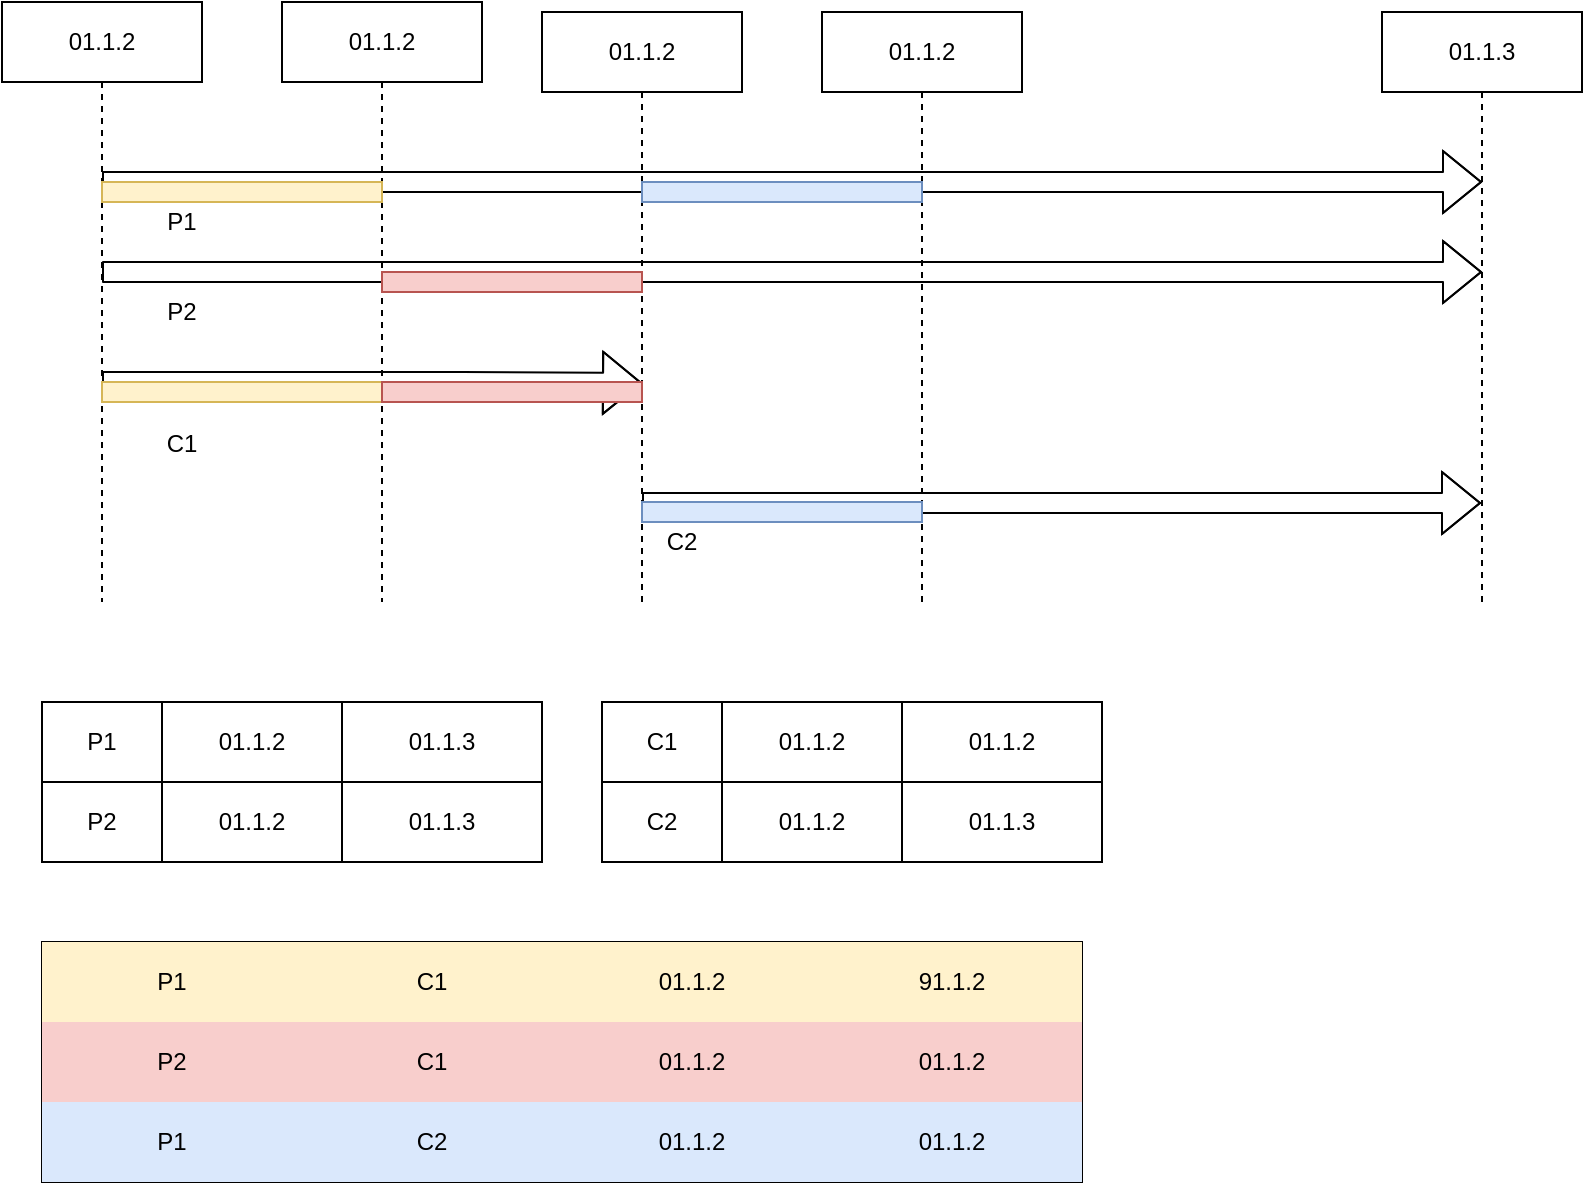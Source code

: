 <mxfile version="14.3.1" type="github" pages="2">
  <diagram id="Zvx5ettBaQEi-MYhYSjB" name="Page-1">
    <mxGraphModel dx="1013" dy="880" grid="1" gridSize="10" guides="1" tooltips="1" connect="1" arrows="1" fold="1" page="1" pageScale="1" pageWidth="827" pageHeight="1169" math="0" shadow="0">
      <root>
        <mxCell id="0" />
        <mxCell id="1" parent="0" />
        <mxCell id="zC47A58OgdgVCpK81ka_-1" value="" style="shape=flexArrow;endArrow=classic;html=1;" edge="1" parent="1">
          <mxGeometry width="50" height="50" relative="1" as="geometry">
            <mxPoint x="60" y="150" as="sourcePoint" />
            <mxPoint x="750" y="150" as="targetPoint" />
            <Array as="points">
              <mxPoint x="240" y="150" />
            </Array>
          </mxGeometry>
        </mxCell>
        <mxCell id="zC47A58OgdgVCpK81ka_-2" value="P1" style="text;html=1;strokeColor=none;fillColor=none;align=center;verticalAlign=middle;whiteSpace=wrap;rounded=0;" vertex="1" parent="1">
          <mxGeometry x="80" y="160" width="40" height="20" as="geometry" />
        </mxCell>
        <mxCell id="zC47A58OgdgVCpK81ka_-3" value="" style="shape=flexArrow;endArrow=classic;html=1;" edge="1" parent="1">
          <mxGeometry width="50" height="50" relative="1" as="geometry">
            <mxPoint x="60" y="250" as="sourcePoint" />
            <mxPoint x="330" y="250.5" as="targetPoint" />
            <Array as="points">
              <mxPoint x="240" y="250" />
            </Array>
          </mxGeometry>
        </mxCell>
        <mxCell id="zC47A58OgdgVCpK81ka_-4" value="C1" style="text;html=1;strokeColor=none;fillColor=none;align=center;verticalAlign=middle;whiteSpace=wrap;rounded=0;" vertex="1" parent="1">
          <mxGeometry x="80" y="270.5" width="40" height="20" as="geometry" />
        </mxCell>
        <mxCell id="zC47A58OgdgVCpK81ka_-7" value="01.1.2" style="shape=umlLifeline;perimeter=lifelinePerimeter;whiteSpace=wrap;html=1;container=1;collapsible=0;recursiveResize=0;outlineConnect=0;" vertex="1" parent="1">
          <mxGeometry x="10" y="60" width="100" height="300" as="geometry" />
        </mxCell>
        <mxCell id="zC47A58OgdgVCpK81ka_-8" value="01.1.2" style="shape=umlLifeline;perimeter=lifelinePerimeter;whiteSpace=wrap;html=1;container=1;collapsible=0;recursiveResize=0;outlineConnect=0;" vertex="1" parent="1">
          <mxGeometry x="150" y="60" width="100" height="300" as="geometry" />
        </mxCell>
        <mxCell id="zC47A58OgdgVCpK81ka_-9" value="01.1.2" style="shape=umlLifeline;perimeter=lifelinePerimeter;whiteSpace=wrap;html=1;container=1;collapsible=0;recursiveResize=0;outlineConnect=0;" vertex="1" parent="1">
          <mxGeometry x="280" y="65" width="100" height="295" as="geometry" />
        </mxCell>
        <mxCell id="zC47A58OgdgVCpK81ka_-10" value="" style="shape=flexArrow;endArrow=classic;html=1;" edge="1" parent="1" target="zC47A58OgdgVCpK81ka_-13">
          <mxGeometry width="50" height="50" relative="1" as="geometry">
            <mxPoint x="330" y="310.5" as="sourcePoint" />
            <mxPoint x="600" y="311" as="targetPoint" />
            <Array as="points">
              <mxPoint x="510" y="310.5" />
            </Array>
          </mxGeometry>
        </mxCell>
        <mxCell id="zC47A58OgdgVCpK81ka_-11" value="C2" style="text;html=1;strokeColor=none;fillColor=none;align=center;verticalAlign=middle;whiteSpace=wrap;rounded=0;" vertex="1" parent="1">
          <mxGeometry x="330" y="320" width="40" height="20" as="geometry" />
        </mxCell>
        <mxCell id="zC47A58OgdgVCpK81ka_-12" value="01.1.2" style="shape=umlLifeline;perimeter=lifelinePerimeter;whiteSpace=wrap;html=1;container=1;collapsible=0;recursiveResize=0;outlineConnect=0;" vertex="1" parent="1">
          <mxGeometry x="420" y="65" width="100" height="295" as="geometry" />
        </mxCell>
        <mxCell id="zC47A58OgdgVCpK81ka_-13" value="01.1.3" style="shape=umlLifeline;perimeter=lifelinePerimeter;whiteSpace=wrap;html=1;container=1;collapsible=0;recursiveResize=0;outlineConnect=0;" vertex="1" parent="1">
          <mxGeometry x="700" y="65" width="100" height="295" as="geometry" />
        </mxCell>
        <mxCell id="zC47A58OgdgVCpK81ka_-14" value="" style="shape=flexArrow;endArrow=classic;html=1;" edge="1" parent="1">
          <mxGeometry width="50" height="50" relative="1" as="geometry">
            <mxPoint x="60" y="195" as="sourcePoint" />
            <mxPoint x="750" y="195" as="targetPoint" />
            <Array as="points">
              <mxPoint x="240" y="195" />
            </Array>
          </mxGeometry>
        </mxCell>
        <mxCell id="zC47A58OgdgVCpK81ka_-15" value="P2" style="text;html=1;strokeColor=none;fillColor=none;align=center;verticalAlign=middle;whiteSpace=wrap;rounded=0;" vertex="1" parent="1">
          <mxGeometry x="80" y="205" width="40" height="20" as="geometry" />
        </mxCell>
        <mxCell id="zC47A58OgdgVCpK81ka_-16" value="" style="rounded=0;whiteSpace=wrap;html=1;fillColor=#fff2cc;strokeColor=#d6b656;" vertex="1" parent="1">
          <mxGeometry x="60" y="150" width="140" height="10" as="geometry" />
        </mxCell>
        <mxCell id="zC47A58OgdgVCpK81ka_-17" value="" style="rounded=0;whiteSpace=wrap;html=1;fillColor=#fff2cc;strokeColor=#d6b656;" vertex="1" parent="1">
          <mxGeometry x="60" y="250" width="140" height="10" as="geometry" />
        </mxCell>
        <mxCell id="zC47A58OgdgVCpK81ka_-23" value="" style="rounded=0;whiteSpace=wrap;html=1;fillColor=#f8cecc;strokeColor=#b85450;" vertex="1" parent="1">
          <mxGeometry x="200" y="195" width="130" height="10" as="geometry" />
        </mxCell>
        <mxCell id="zC47A58OgdgVCpK81ka_-24" value="" style="rounded=0;whiteSpace=wrap;html=1;fillColor=#f8cecc;strokeColor=#b85450;" vertex="1" parent="1">
          <mxGeometry x="200" y="250" width="130" height="10" as="geometry" />
        </mxCell>
        <mxCell id="zC47A58OgdgVCpK81ka_-27" value="" style="shape=table;html=1;whiteSpace=wrap;startSize=0;container=1;collapsible=0;childLayout=tableLayout;" vertex="1" parent="1">
          <mxGeometry x="30" y="410" width="250" height="80" as="geometry" />
        </mxCell>
        <mxCell id="zC47A58OgdgVCpK81ka_-28" value="" style="shape=partialRectangle;html=1;whiteSpace=wrap;collapsible=0;dropTarget=0;pointerEvents=0;fillColor=none;top=0;left=0;bottom=0;right=0;points=[[0,0.5],[1,0.5]];portConstraint=eastwest;" vertex="1" parent="zC47A58OgdgVCpK81ka_-27">
          <mxGeometry width="250" height="40" as="geometry" />
        </mxCell>
        <mxCell id="zC47A58OgdgVCpK81ka_-29" value="P1" style="shape=partialRectangle;html=1;whiteSpace=wrap;connectable=0;overflow=hidden;fillColor=none;top=0;left=0;bottom=0;right=0;" vertex="1" parent="zC47A58OgdgVCpK81ka_-28">
          <mxGeometry width="60" height="40" as="geometry" />
        </mxCell>
        <mxCell id="zC47A58OgdgVCpK81ka_-30" value="01.1.2" style="shape=partialRectangle;html=1;whiteSpace=wrap;connectable=0;overflow=hidden;fillColor=none;top=0;left=0;bottom=0;right=0;" vertex="1" parent="zC47A58OgdgVCpK81ka_-28">
          <mxGeometry x="60" width="90" height="40" as="geometry" />
        </mxCell>
        <mxCell id="zC47A58OgdgVCpK81ka_-31" value="01.1.3" style="shape=partialRectangle;html=1;whiteSpace=wrap;connectable=0;overflow=hidden;fillColor=none;top=0;left=0;bottom=0;right=0;" vertex="1" parent="zC47A58OgdgVCpK81ka_-28">
          <mxGeometry x="150" width="100" height="40" as="geometry" />
        </mxCell>
        <mxCell id="zC47A58OgdgVCpK81ka_-32" value="" style="shape=partialRectangle;html=1;whiteSpace=wrap;collapsible=0;dropTarget=0;pointerEvents=0;fillColor=none;top=0;left=0;bottom=0;right=0;points=[[0,0.5],[1,0.5]];portConstraint=eastwest;" vertex="1" parent="zC47A58OgdgVCpK81ka_-27">
          <mxGeometry y="40" width="250" height="40" as="geometry" />
        </mxCell>
        <mxCell id="zC47A58OgdgVCpK81ka_-33" value="P2" style="shape=partialRectangle;html=1;whiteSpace=wrap;connectable=0;overflow=hidden;fillColor=none;top=0;left=0;bottom=0;right=0;" vertex="1" parent="zC47A58OgdgVCpK81ka_-32">
          <mxGeometry width="60" height="40" as="geometry" />
        </mxCell>
        <mxCell id="zC47A58OgdgVCpK81ka_-34" value="01.1.2" style="shape=partialRectangle;html=1;whiteSpace=wrap;connectable=0;overflow=hidden;fillColor=none;top=0;left=0;bottom=0;right=0;" vertex="1" parent="zC47A58OgdgVCpK81ka_-32">
          <mxGeometry x="60" width="90" height="40" as="geometry" />
        </mxCell>
        <mxCell id="zC47A58OgdgVCpK81ka_-35" value="01.1.3" style="shape=partialRectangle;html=1;whiteSpace=wrap;connectable=0;overflow=hidden;fillColor=none;top=0;left=0;bottom=0;right=0;" vertex="1" parent="zC47A58OgdgVCpK81ka_-32">
          <mxGeometry x="150" width="100" height="40" as="geometry" />
        </mxCell>
        <mxCell id="zC47A58OgdgVCpK81ka_-36" value="" style="shape=table;html=1;whiteSpace=wrap;startSize=0;container=1;collapsible=0;childLayout=tableLayout;" vertex="1" parent="1">
          <mxGeometry x="310" y="410" width="250" height="80" as="geometry" />
        </mxCell>
        <mxCell id="zC47A58OgdgVCpK81ka_-37" value="" style="shape=partialRectangle;html=1;whiteSpace=wrap;collapsible=0;dropTarget=0;pointerEvents=0;fillColor=none;top=0;left=0;bottom=0;right=0;points=[[0,0.5],[1,0.5]];portConstraint=eastwest;" vertex="1" parent="zC47A58OgdgVCpK81ka_-36">
          <mxGeometry width="250" height="40" as="geometry" />
        </mxCell>
        <mxCell id="zC47A58OgdgVCpK81ka_-38" value="C1" style="shape=partialRectangle;html=1;whiteSpace=wrap;connectable=0;overflow=hidden;fillColor=none;top=0;left=0;bottom=0;right=0;" vertex="1" parent="zC47A58OgdgVCpK81ka_-37">
          <mxGeometry width="60" height="40" as="geometry" />
        </mxCell>
        <mxCell id="zC47A58OgdgVCpK81ka_-39" value="01.1.2" style="shape=partialRectangle;html=1;whiteSpace=wrap;connectable=0;overflow=hidden;fillColor=none;top=0;left=0;bottom=0;right=0;" vertex="1" parent="zC47A58OgdgVCpK81ka_-37">
          <mxGeometry x="60" width="90" height="40" as="geometry" />
        </mxCell>
        <mxCell id="zC47A58OgdgVCpK81ka_-40" value="01.1.2" style="shape=partialRectangle;html=1;whiteSpace=wrap;connectable=0;overflow=hidden;fillColor=none;top=0;left=0;bottom=0;right=0;" vertex="1" parent="zC47A58OgdgVCpK81ka_-37">
          <mxGeometry x="150" width="100" height="40" as="geometry" />
        </mxCell>
        <mxCell id="zC47A58OgdgVCpK81ka_-41" value="" style="shape=partialRectangle;html=1;whiteSpace=wrap;collapsible=0;dropTarget=0;pointerEvents=0;fillColor=none;top=0;left=0;bottom=0;right=0;points=[[0,0.5],[1,0.5]];portConstraint=eastwest;" vertex="1" parent="zC47A58OgdgVCpK81ka_-36">
          <mxGeometry y="40" width="250" height="40" as="geometry" />
        </mxCell>
        <mxCell id="zC47A58OgdgVCpK81ka_-42" value="C2" style="shape=partialRectangle;html=1;whiteSpace=wrap;connectable=0;overflow=hidden;fillColor=none;top=0;left=0;bottom=0;right=0;" vertex="1" parent="zC47A58OgdgVCpK81ka_-41">
          <mxGeometry width="60" height="40" as="geometry" />
        </mxCell>
        <mxCell id="zC47A58OgdgVCpK81ka_-43" value="01.1.2" style="shape=partialRectangle;html=1;whiteSpace=wrap;connectable=0;overflow=hidden;fillColor=none;top=0;left=0;bottom=0;right=0;" vertex="1" parent="zC47A58OgdgVCpK81ka_-41">
          <mxGeometry x="60" width="90" height="40" as="geometry" />
        </mxCell>
        <mxCell id="zC47A58OgdgVCpK81ka_-44" value="01.1.3" style="shape=partialRectangle;html=1;whiteSpace=wrap;connectable=0;overflow=hidden;fillColor=none;top=0;left=0;bottom=0;right=0;" vertex="1" parent="zC47A58OgdgVCpK81ka_-41">
          <mxGeometry x="150" width="100" height="40" as="geometry" />
        </mxCell>
        <mxCell id="zC47A58OgdgVCpK81ka_-45" value="" style="rounded=0;whiteSpace=wrap;html=1;fillColor=#dae8fc;strokeColor=#6c8ebf;" vertex="1" parent="1">
          <mxGeometry x="330" y="310" width="140" height="10" as="geometry" />
        </mxCell>
        <mxCell id="zC47A58OgdgVCpK81ka_-48" value="" style="rounded=0;whiteSpace=wrap;html=1;fillColor=#dae8fc;strokeColor=#6c8ebf;" vertex="1" parent="1">
          <mxGeometry x="330" y="150" width="140" height="10" as="geometry" />
        </mxCell>
        <mxCell id="zC47A58OgdgVCpK81ka_-49" value="" style="shape=table;html=1;whiteSpace=wrap;startSize=0;container=1;collapsible=0;childLayout=tableLayout;" vertex="1" parent="1">
          <mxGeometry x="30" y="530" width="520" height="120" as="geometry" />
        </mxCell>
        <mxCell id="zC47A58OgdgVCpK81ka_-50" value="" style="shape=partialRectangle;html=1;whiteSpace=wrap;collapsible=0;dropTarget=0;pointerEvents=0;fillColor=#fff2cc;top=0;left=0;bottom=0;right=0;points=[[0,0.5],[1,0.5]];portConstraint=eastwest;strokeColor=#d6b656;" vertex="1" parent="zC47A58OgdgVCpK81ka_-49">
          <mxGeometry width="520" height="40" as="geometry" />
        </mxCell>
        <mxCell id="zC47A58OgdgVCpK81ka_-51" value="P1" style="shape=partialRectangle;html=1;whiteSpace=wrap;connectable=0;overflow=hidden;fillColor=none;top=0;left=0;bottom=0;right=0;" vertex="1" parent="zC47A58OgdgVCpK81ka_-50">
          <mxGeometry width="130" height="40" as="geometry" />
        </mxCell>
        <mxCell id="zC47A58OgdgVCpK81ka_-52" value="C1" style="shape=partialRectangle;html=1;whiteSpace=wrap;connectable=0;overflow=hidden;fillColor=none;top=0;left=0;bottom=0;right=0;" vertex="1" parent="zC47A58OgdgVCpK81ka_-50">
          <mxGeometry x="130" width="130" height="40" as="geometry" />
        </mxCell>
        <mxCell id="zC47A58OgdgVCpK81ka_-53" value="01.1.2" style="shape=partialRectangle;html=1;whiteSpace=wrap;connectable=0;overflow=hidden;fillColor=none;top=0;left=0;bottom=0;right=0;" vertex="1" parent="zC47A58OgdgVCpK81ka_-50">
          <mxGeometry x="260" width="130" height="40" as="geometry" />
        </mxCell>
        <mxCell id="zC47A58OgdgVCpK81ka_-54" value="91.1.2" style="shape=partialRectangle;html=1;whiteSpace=wrap;connectable=0;overflow=hidden;fillColor=none;top=0;left=0;bottom=0;right=0;" vertex="1" parent="zC47A58OgdgVCpK81ka_-50">
          <mxGeometry x="390" width="130" height="40" as="geometry" />
        </mxCell>
        <mxCell id="zC47A58OgdgVCpK81ka_-55" value="" style="shape=partialRectangle;html=1;whiteSpace=wrap;collapsible=0;dropTarget=0;pointerEvents=0;fillColor=#f8cecc;top=0;left=0;bottom=0;right=0;points=[[0,0.5],[1,0.5]];portConstraint=eastwest;strokeColor=#b85450;" vertex="1" parent="zC47A58OgdgVCpK81ka_-49">
          <mxGeometry y="40" width="520" height="40" as="geometry" />
        </mxCell>
        <mxCell id="zC47A58OgdgVCpK81ka_-56" value="P2" style="shape=partialRectangle;html=1;whiteSpace=wrap;connectable=0;overflow=hidden;fillColor=none;top=0;left=0;bottom=0;right=0;" vertex="1" parent="zC47A58OgdgVCpK81ka_-55">
          <mxGeometry width="130" height="40" as="geometry" />
        </mxCell>
        <mxCell id="zC47A58OgdgVCpK81ka_-57" value="C1" style="shape=partialRectangle;html=1;whiteSpace=wrap;connectable=0;overflow=hidden;fillColor=none;top=0;left=0;bottom=0;right=0;" vertex="1" parent="zC47A58OgdgVCpK81ka_-55">
          <mxGeometry x="130" width="130" height="40" as="geometry" />
        </mxCell>
        <mxCell id="zC47A58OgdgVCpK81ka_-58" value="01.1.2" style="shape=partialRectangle;html=1;whiteSpace=wrap;connectable=0;overflow=hidden;fillColor=none;top=0;left=0;bottom=0;right=0;" vertex="1" parent="zC47A58OgdgVCpK81ka_-55">
          <mxGeometry x="260" width="130" height="40" as="geometry" />
        </mxCell>
        <mxCell id="zC47A58OgdgVCpK81ka_-59" value="01.1.2" style="shape=partialRectangle;html=1;whiteSpace=wrap;connectable=0;overflow=hidden;fillColor=none;top=0;left=0;bottom=0;right=0;" vertex="1" parent="zC47A58OgdgVCpK81ka_-55">
          <mxGeometry x="390" width="130" height="40" as="geometry" />
        </mxCell>
        <mxCell id="zC47A58OgdgVCpK81ka_-60" value="" style="shape=partialRectangle;html=1;whiteSpace=wrap;collapsible=0;dropTarget=0;pointerEvents=0;fillColor=#dae8fc;top=0;left=0;bottom=0;right=0;points=[[0,0.5],[1,0.5]];portConstraint=eastwest;strokeColor=#6c8ebf;" vertex="1" parent="zC47A58OgdgVCpK81ka_-49">
          <mxGeometry y="80" width="520" height="40" as="geometry" />
        </mxCell>
        <mxCell id="zC47A58OgdgVCpK81ka_-61" value="P1" style="shape=partialRectangle;html=1;whiteSpace=wrap;connectable=0;overflow=hidden;fillColor=none;top=0;left=0;bottom=0;right=0;" vertex="1" parent="zC47A58OgdgVCpK81ka_-60">
          <mxGeometry width="130" height="40" as="geometry" />
        </mxCell>
        <mxCell id="zC47A58OgdgVCpK81ka_-62" value="C2" style="shape=partialRectangle;html=1;whiteSpace=wrap;connectable=0;overflow=hidden;fillColor=none;top=0;left=0;bottom=0;right=0;" vertex="1" parent="zC47A58OgdgVCpK81ka_-60">
          <mxGeometry x="130" width="130" height="40" as="geometry" />
        </mxCell>
        <mxCell id="zC47A58OgdgVCpK81ka_-63" value="01.1.2" style="shape=partialRectangle;html=1;whiteSpace=wrap;connectable=0;overflow=hidden;fillColor=none;top=0;left=0;bottom=0;right=0;" vertex="1" parent="zC47A58OgdgVCpK81ka_-60">
          <mxGeometry x="260" width="130" height="40" as="geometry" />
        </mxCell>
        <mxCell id="zC47A58OgdgVCpK81ka_-64" value="01.1.2" style="shape=partialRectangle;html=1;whiteSpace=wrap;connectable=0;overflow=hidden;fillColor=none;top=0;left=0;bottom=0;right=0;" vertex="1" parent="zC47A58OgdgVCpK81ka_-60">
          <mxGeometry x="390" width="130" height="40" as="geometry" />
        </mxCell>
      </root>
    </mxGraphModel>
  </diagram>
  <diagram id="IOBG2YnW2dGaZkrYcSqz" name="Page-2">
    <mxGraphModel dx="861" dy="748" grid="1" gridSize="10" guides="1" tooltips="1" connect="1" arrows="1" fold="1" page="1" pageScale="1" pageWidth="827" pageHeight="1169" math="0" shadow="0">
      <root>
        <mxCell id="e-Ma7OgO5Ln9HVrm1KN4-0" />
        <mxCell id="e-Ma7OgO5Ln9HVrm1KN4-1" parent="e-Ma7OgO5Ln9HVrm1KN4-0" />
        <mxCell id="e-Ma7OgO5Ln9HVrm1KN4-2" value="JPA:&lt;br&gt;&lt;br&gt;class p {&lt;br&gt;&lt;br&gt;@entity&amp;nbsp;&lt;br&gt;long start_datum;&lt;br&gt;long end_datum;&lt;br&gt;&lt;br&gt;@onetomany&lt;br&gt;List C c;&lt;br&gt;&lt;br&gt;SQL erzeugt&amp;nbsp; falsch:&lt;br&gt;Select * from P p&lt;br&gt;JOIN C c on p.start_datum = c.start_datum and p.end_datum = c.end_datum&lt;br&gt;&lt;br&gt;&lt;br&gt;&lt;br&gt;SQL richtig (st = gewählter Stichtag für Zugriff:&lt;br&gt;&lt;br&gt;Select * from P p&lt;br&gt;JOIN C c on p.start_datum &amp;lt;= st and p.end_datum &amp;gt;= st and c.start_datum &amp;lt;= st and c.end_datum &amp;gt;= st" style="text;html=1;strokeColor=none;fillColor=none;align=left;verticalAlign=top;whiteSpace=wrap;rounded=0;horizontal=1;" vertex="1" parent="e-Ma7OgO5Ln9HVrm1KN4-1">
          <mxGeometry x="30" y="17" width="690" height="630" as="geometry" />
        </mxCell>
      </root>
    </mxGraphModel>
  </diagram>
</mxfile>
